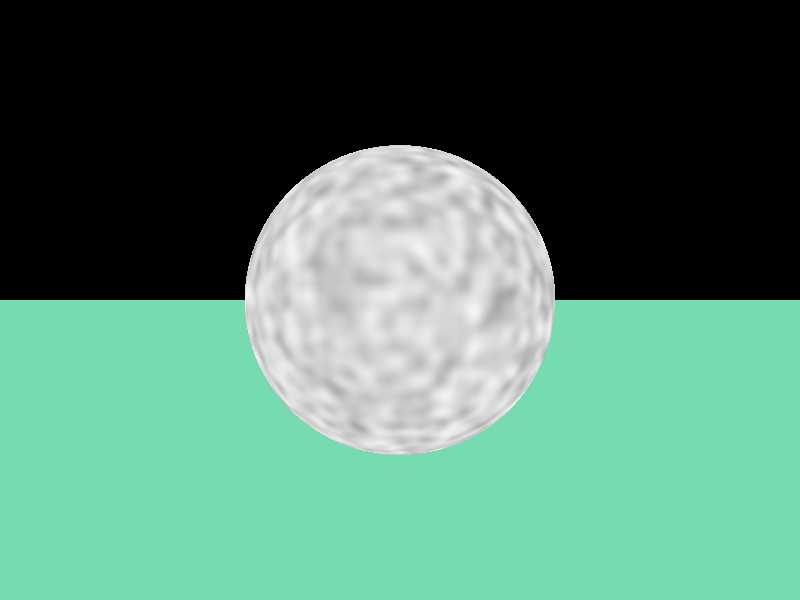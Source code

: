 #include "colors.inc"

sphere {0,10
 pigment {bozo color_map {[0 rgb .3][1 rgb 1]}}
 finish {ambient .4 specular .6 roughness .01 phong 1 phong_size 200}
 normal {bozo 10}
}
plane {y,-10 pigment {rgb <47,180,114>/255}}

light_source {<-6,10,-18> color rgb 1 area_light 4*x,4*y,5,5}

camera {
 location -40*z
 look_at 0
}
